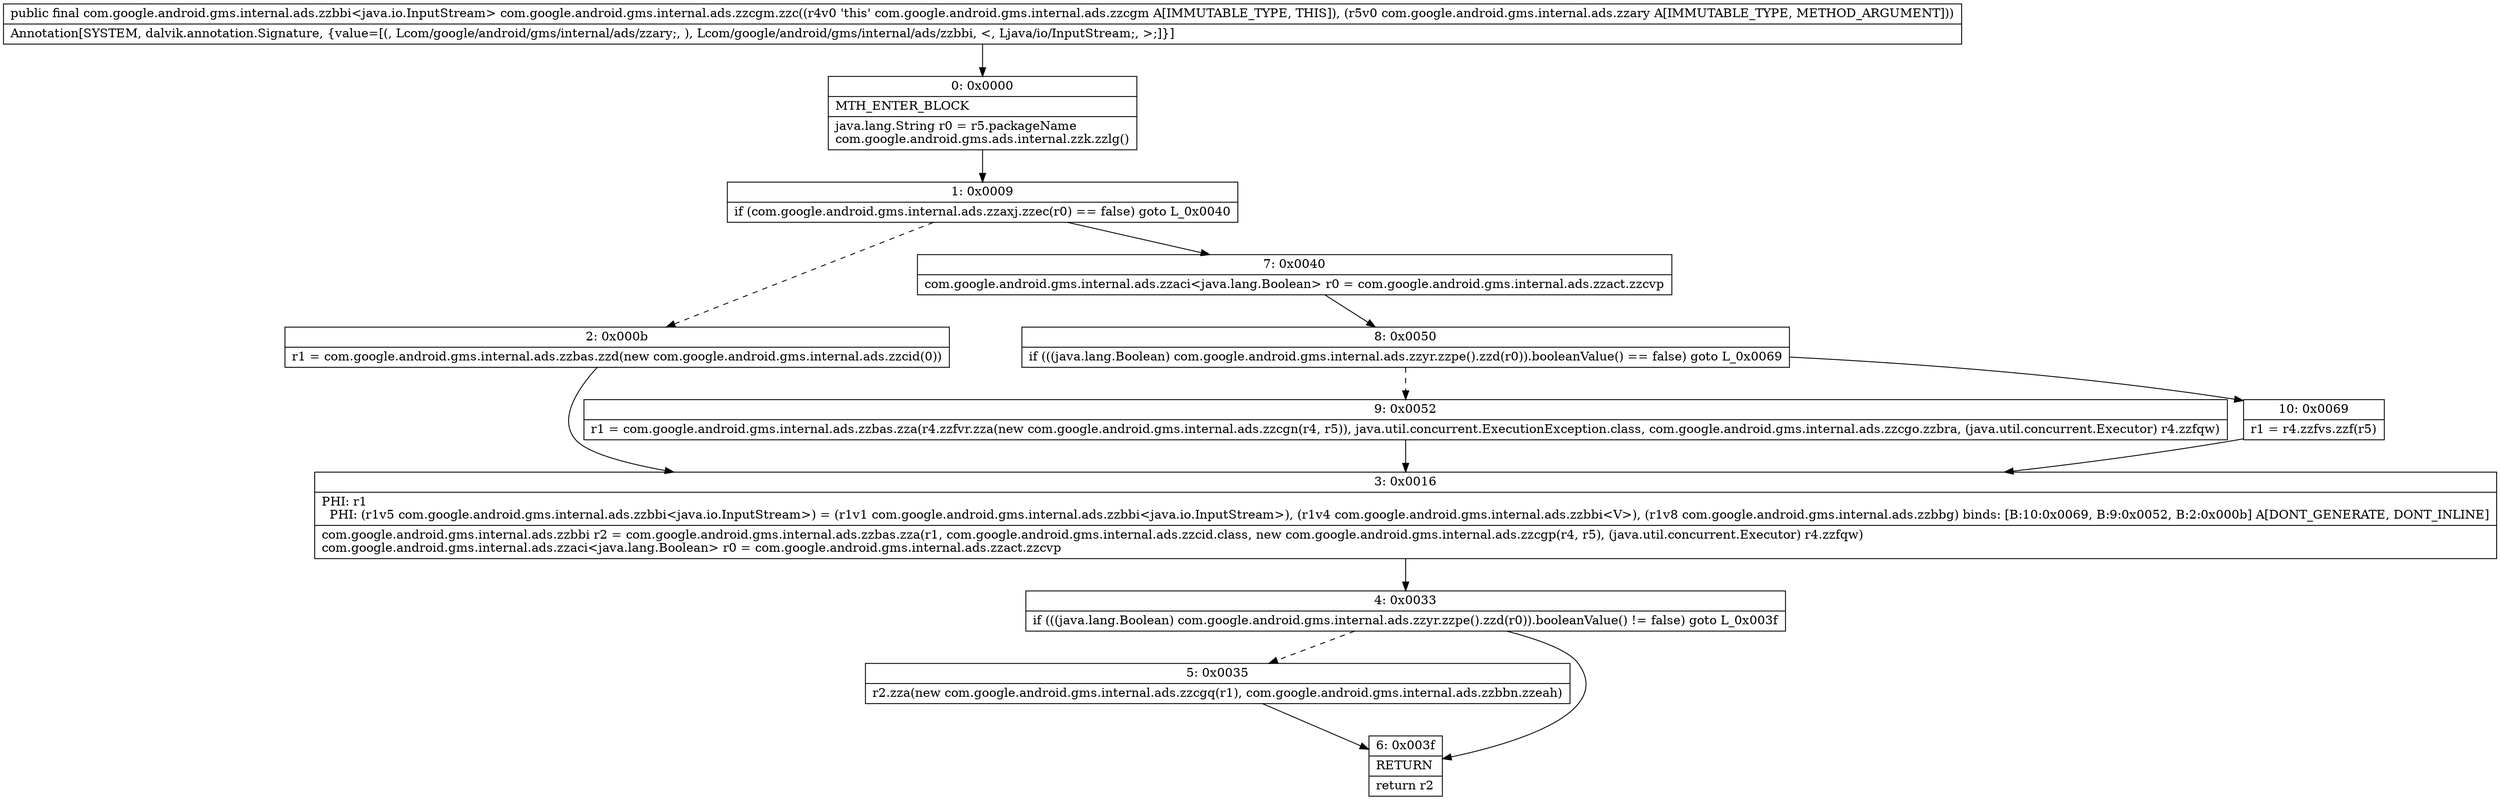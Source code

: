 digraph "CFG forcom.google.android.gms.internal.ads.zzcgm.zzc(Lcom\/google\/android\/gms\/internal\/ads\/zzary;)Lcom\/google\/android\/gms\/internal\/ads\/zzbbi;" {
Node_0 [shape=record,label="{0\:\ 0x0000|MTH_ENTER_BLOCK\l|java.lang.String r0 = r5.packageName\lcom.google.android.gms.ads.internal.zzk.zzlg()\l}"];
Node_1 [shape=record,label="{1\:\ 0x0009|if (com.google.android.gms.internal.ads.zzaxj.zzec(r0) == false) goto L_0x0040\l}"];
Node_2 [shape=record,label="{2\:\ 0x000b|r1 = com.google.android.gms.internal.ads.zzbas.zzd(new com.google.android.gms.internal.ads.zzcid(0))\l}"];
Node_3 [shape=record,label="{3\:\ 0x0016|PHI: r1 \l  PHI: (r1v5 com.google.android.gms.internal.ads.zzbbi\<java.io.InputStream\>) = (r1v1 com.google.android.gms.internal.ads.zzbbi\<java.io.InputStream\>), (r1v4 com.google.android.gms.internal.ads.zzbbi\<V\>), (r1v8 com.google.android.gms.internal.ads.zzbbg) binds: [B:10:0x0069, B:9:0x0052, B:2:0x000b] A[DONT_GENERATE, DONT_INLINE]\l|com.google.android.gms.internal.ads.zzbbi r2 = com.google.android.gms.internal.ads.zzbas.zza(r1, com.google.android.gms.internal.ads.zzcid.class, new com.google.android.gms.internal.ads.zzcgp(r4, r5), (java.util.concurrent.Executor) r4.zzfqw)\lcom.google.android.gms.internal.ads.zzaci\<java.lang.Boolean\> r0 = com.google.android.gms.internal.ads.zzact.zzcvp\l}"];
Node_4 [shape=record,label="{4\:\ 0x0033|if (((java.lang.Boolean) com.google.android.gms.internal.ads.zzyr.zzpe().zzd(r0)).booleanValue() != false) goto L_0x003f\l}"];
Node_5 [shape=record,label="{5\:\ 0x0035|r2.zza(new com.google.android.gms.internal.ads.zzcgq(r1), com.google.android.gms.internal.ads.zzbbn.zzeah)\l}"];
Node_6 [shape=record,label="{6\:\ 0x003f|RETURN\l|return r2\l}"];
Node_7 [shape=record,label="{7\:\ 0x0040|com.google.android.gms.internal.ads.zzaci\<java.lang.Boolean\> r0 = com.google.android.gms.internal.ads.zzact.zzcvp\l}"];
Node_8 [shape=record,label="{8\:\ 0x0050|if (((java.lang.Boolean) com.google.android.gms.internal.ads.zzyr.zzpe().zzd(r0)).booleanValue() == false) goto L_0x0069\l}"];
Node_9 [shape=record,label="{9\:\ 0x0052|r1 = com.google.android.gms.internal.ads.zzbas.zza(r4.zzfvr.zza(new com.google.android.gms.internal.ads.zzcgn(r4, r5)), java.util.concurrent.ExecutionException.class, com.google.android.gms.internal.ads.zzcgo.zzbra, (java.util.concurrent.Executor) r4.zzfqw)\l}"];
Node_10 [shape=record,label="{10\:\ 0x0069|r1 = r4.zzfvs.zzf(r5)\l}"];
MethodNode[shape=record,label="{public final com.google.android.gms.internal.ads.zzbbi\<java.io.InputStream\> com.google.android.gms.internal.ads.zzcgm.zzc((r4v0 'this' com.google.android.gms.internal.ads.zzcgm A[IMMUTABLE_TYPE, THIS]), (r5v0 com.google.android.gms.internal.ads.zzary A[IMMUTABLE_TYPE, METHOD_ARGUMENT]))  | Annotation[SYSTEM, dalvik.annotation.Signature, \{value=[(, Lcom\/google\/android\/gms\/internal\/ads\/zzary;, ), Lcom\/google\/android\/gms\/internal\/ads\/zzbbi, \<, Ljava\/io\/InputStream;, \>;]\}]\l}"];
MethodNode -> Node_0;
Node_0 -> Node_1;
Node_1 -> Node_2[style=dashed];
Node_1 -> Node_7;
Node_2 -> Node_3;
Node_3 -> Node_4;
Node_4 -> Node_5[style=dashed];
Node_4 -> Node_6;
Node_5 -> Node_6;
Node_7 -> Node_8;
Node_8 -> Node_9[style=dashed];
Node_8 -> Node_10;
Node_9 -> Node_3;
Node_10 -> Node_3;
}

